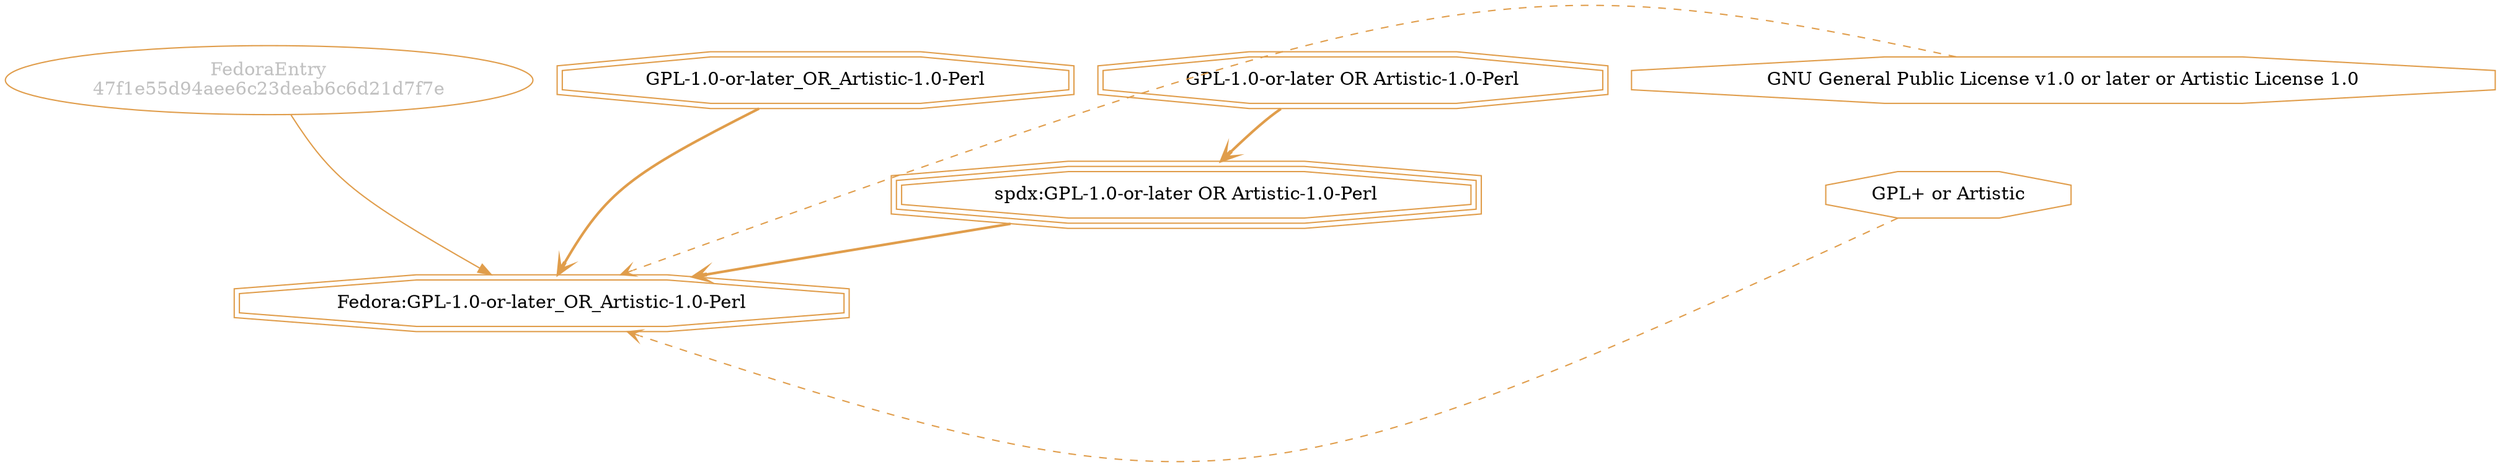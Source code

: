 strict digraph {
    node [shape=box];
    graph [splines=curved];
    6441 [label="FedoraEntry\n47f1e55d94aee6c23deab6c6d21d7f7e"
         ,fontcolor=gray
         ,color="#e09d4b"
         ,fillcolor="beige;1"
         ,shape=ellipse];
    6442 [label="Fedora:GPL-1.0-or-later_OR_Artistic-1.0-Perl"
         ,color="#e09d4b"
         ,shape=doubleoctagon];
    6443 [label="GPL-1.0-or-later_OR_Artistic-1.0-Perl"
         ,color="#e09d4b"
         ,shape=doubleoctagon];
    6444 [label="spdx:GPL-1.0-or-later OR Artistic-1.0-Perl"
         ,color="#e09d4b"
         ,shape=tripleoctagon];
    6445 [label="GPL-1.0-or-later OR Artistic-1.0-Perl"
         ,color="#e09d4b"
         ,shape=doubleoctagon];
    6446 [label="GNU General Public License v1.0 or later or Artistic License 1.0"
         ,color="#e09d4b"
         ,shape=octagon];
    6447 [label="GPL+ or Artistic"
         ,color="#e09d4b"
         ,shape=octagon];
    6441 -> 6442 [weight=0.5
                 ,color="#e09d4b"];
    6443 -> 6442 [style=bold
                 ,arrowhead=vee
                 ,weight=0.7
                 ,color="#e09d4b"];
    6444 -> 6442 [style=bold
                 ,arrowhead=vee
                 ,weight=0.7
                 ,color="#e09d4b"];
    6445 -> 6444 [style=bold
                 ,arrowhead=vee
                 ,weight=0.7
                 ,color="#e09d4b"];
    6446 -> 6442 [style=dashed
                 ,arrowhead=vee
                 ,weight=0.5
                 ,color="#e09d4b"];
    6447 -> 6442 [style=dashed
                 ,arrowhead=vee
                 ,weight=0.5
                 ,color="#e09d4b"];
}
